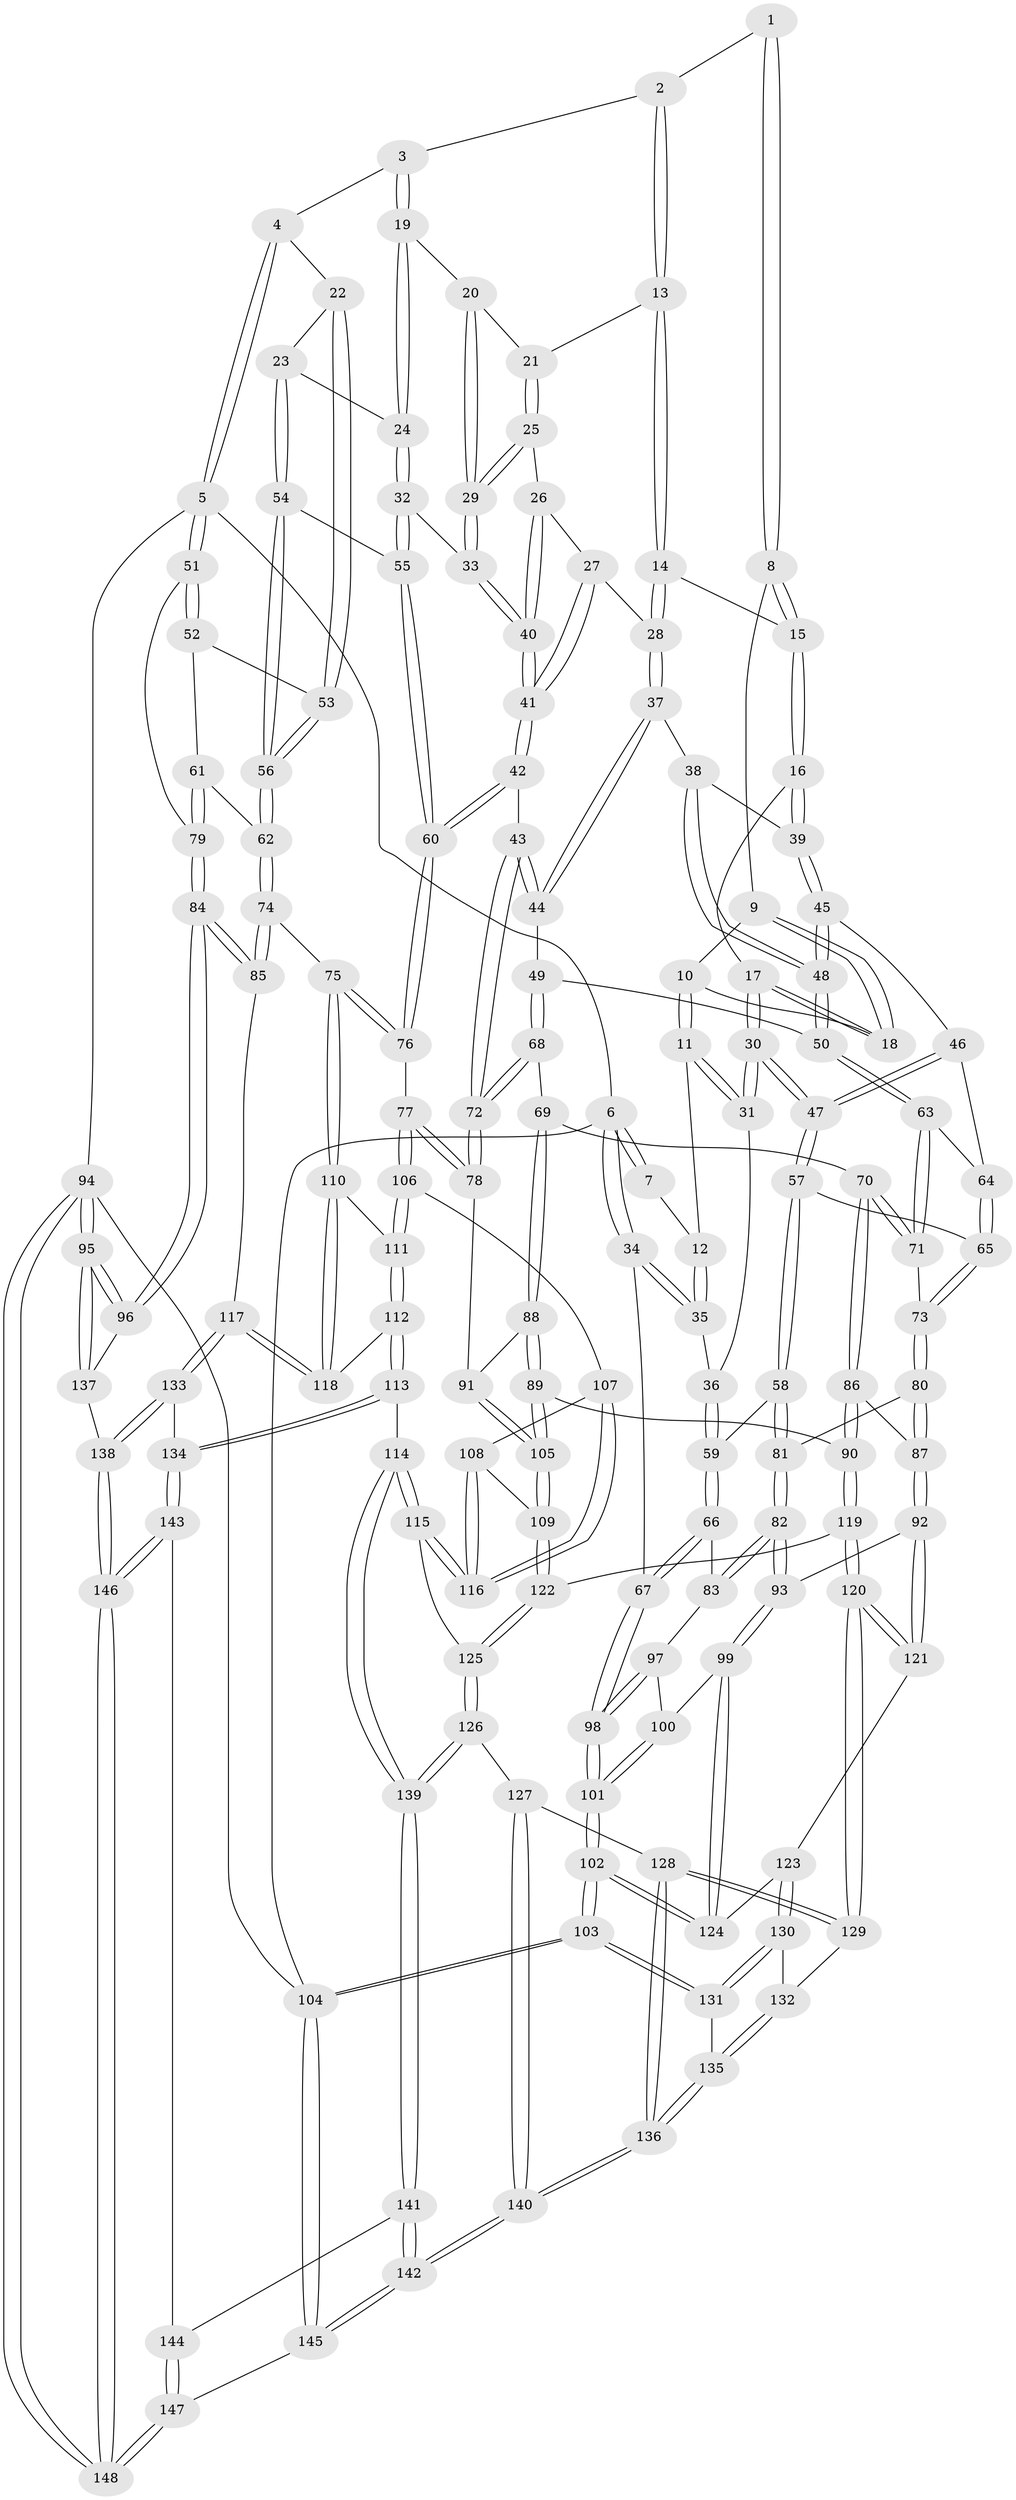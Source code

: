 // coarse degree distribution, {4: 0.3728813559322034, 13: 0.01694915254237288, 3: 0.15254237288135594, 5: 0.3220338983050847, 7: 0.01694915254237288, 6: 0.11864406779661017}
// Generated by graph-tools (version 1.1) at 2025/21/03/04/25 18:21:34]
// undirected, 148 vertices, 367 edges
graph export_dot {
graph [start="1"]
  node [color=gray90,style=filled];
  1 [pos="+0.270485225595773+0"];
  2 [pos="+0.6951358913311217+0"];
  3 [pos="+0.8859535010841808+0"];
  4 [pos="+0.9270670779756722+0"];
  5 [pos="+1+0"];
  6 [pos="+0+0"];
  7 [pos="+0.20873317997157773+0"];
  8 [pos="+0.2978885272153533+0"];
  9 [pos="+0.25448704786331444+0.044545337047051554"];
  10 [pos="+0.1633309867722556+0.13090026313796027"];
  11 [pos="+0.10386131750859308+0.1370442722700804"];
  12 [pos="+0.09458817025993074+0.13072536416542996"];
  13 [pos="+0.5833675659654712+0.04573843403867855"];
  14 [pos="+0.4913448512875503+0.1367062875561209"];
  15 [pos="+0.40395710684187314+0.09971010003957897"];
  16 [pos="+0.3272126918454323+0.18482926919778067"];
  17 [pos="+0.267495922443782+0.1922248285618337"];
  18 [pos="+0.2511950791875795+0.16240707297994786"];
  19 [pos="+0.7033980844836485+0.156689504575636"];
  20 [pos="+0.6642046488892064+0.13978944572299812"];
  21 [pos="+0.6590867198143667+0.13681888700440023"];
  22 [pos="+0.7826796395181354+0.2068836108355064"];
  23 [pos="+0.7701593647939483+0.21056642772811812"];
  24 [pos="+0.7230777523026651+0.19553505860841144"];
  25 [pos="+0.5748396471071732+0.1955047406137696"];
  26 [pos="+0.5596272672308908+0.19115314134964734"];
  27 [pos="+0.50221602663217+0.16079761471731052"];
  28 [pos="+0.4973600332729396+0.15734321234342372"];
  29 [pos="+0.6095939914291748+0.21818772458083896"];
  30 [pos="+0.22003658911078916+0.2594454889156824"];
  31 [pos="+0.14976231467655782+0.22713407454124263"];
  32 [pos="+0.6555238163418459+0.2482225960009514"];
  33 [pos="+0.6454664372211096+0.24910055423992317"];
  34 [pos="+0+0.1863171342592539"];
  35 [pos="+0+0.17679130745043295"];
  36 [pos="+0.10423925945574475+0.26505785580494867"];
  37 [pos="+0.47430119551586675+0.2113607259116889"];
  38 [pos="+0.3941981040327715+0.2497829617905601"];
  39 [pos="+0.35294151681759367+0.23277992746741039"];
  40 [pos="+0.5766881467535404+0.33002505397757975"];
  41 [pos="+0.5704857823796563+0.340704172594295"];
  42 [pos="+0.5657761245632915+0.3533107467577476"];
  43 [pos="+0.5164856494806936+0.3522721411079588"];
  44 [pos="+0.4792395419046849+0.3353696261797973"];
  45 [pos="+0.3369714113177638+0.2778665562273158"];
  46 [pos="+0.3018776302506883+0.3044679140829483"];
  47 [pos="+0.22865766015503017+0.3027304941729892"];
  48 [pos="+0.40541797954217224+0.32698709147797955"];
  49 [pos="+0.4338408188910576+0.345764796850164"];
  50 [pos="+0.41336558230637704+0.34339167809995896"];
  51 [pos="+1+0.07225147251722545"];
  52 [pos="+0.9145869969546152+0.2196165273018838"];
  53 [pos="+0.8847931145491044+0.22653577321611654"];
  54 [pos="+0.7559786483556421+0.35100367647707725"];
  55 [pos="+0.7197037644425082+0.3618604912888048"];
  56 [pos="+0.8151452670681223+0.37194680813315534"];
  57 [pos="+0.21150399718251506+0.3538558988463099"];
  58 [pos="+0.1442704709790087+0.3876762581784174"];
  59 [pos="+0.08579277277026208+0.3685183573785422"];
  60 [pos="+0.6418617622054447+0.4315291836106435"];
  61 [pos="+0.8908809213773162+0.3878837405838642"];
  62 [pos="+0.8483966240227235+0.40778077480065045"];
  63 [pos="+0.3848636592128026+0.3592967204268631"];
  64 [pos="+0.3479016154464224+0.34800249230282154"];
  65 [pos="+0.26077493740718205+0.39991694010216194"];
  66 [pos="+0+0.3787100393935555"];
  67 [pos="+0+0.3174951119862699"];
  68 [pos="+0.4346144452057149+0.4843626938040738"];
  69 [pos="+0.42113012903449315+0.48520140102780057"];
  70 [pos="+0.4167782462089566+0.4844614035841669"];
  71 [pos="+0.34819013480716243+0.44467372062720156"];
  72 [pos="+0.46889203102866167+0.4946883128769686"];
  73 [pos="+0.29572918880021726+0.4558401785023441"];
  74 [pos="+0.8472594974136276+0.5135432870728881"];
  75 [pos="+0.7350789186613422+0.5523609251724731"];
  76 [pos="+0.6424199889430406+0.4761781244866075"];
  77 [pos="+0.5498107054648413+0.5340873105638163"];
  78 [pos="+0.5067530787426696+0.5290309728340351"];
  79 [pos="+1+0.34110323635510387"];
  80 [pos="+0.28515448125860493+0.4800781813338313"];
  81 [pos="+0.15156036151680985+0.5073257320222084"];
  82 [pos="+0.1372359155148568+0.5359314736798481"];
  83 [pos="+0.07302148735341005+0.5350647742045744"];
  84 [pos="+1+0.6417339959066245"];
  85 [pos="+1+0.6215040448183351"];
  86 [pos="+0.31014188917186486+0.5867085170427772"];
  87 [pos="+0.30487630648193437+0.5848028739949147"];
  88 [pos="+0.40191513536374895+0.5520990520238561"];
  89 [pos="+0.3713369197835115+0.611877063681852"];
  90 [pos="+0.3278544416655351+0.5994612230470399"];
  91 [pos="+0.4689330372716841+0.5766554121017352"];
  92 [pos="+0.22985962414116615+0.6192867077509818"];
  93 [pos="+0.1709405220114721+0.6028266371006111"];
  94 [pos="+1+1"];
  95 [pos="+1+1"];
  96 [pos="+1+0.7212713175242046"];
  97 [pos="+0.06482163401987683+0.5413022568099891"];
  98 [pos="+0+0.5635754357181215"];
  99 [pos="+0.12741251598080064+0.6605846619514221"];
  100 [pos="+0.0181075106031802+0.6604040618892096"];
  101 [pos="+0+0.84433010461969"];
  102 [pos="+0+0.958963744540495"];
  103 [pos="+0+1"];
  104 [pos="+0+1"];
  105 [pos="+0.4231996052611884+0.6412542153204726"];
  106 [pos="+0.559468380043866+0.5885675740588424"];
  107 [pos="+0.5583051623404411+0.5899026701739656"];
  108 [pos="+0.4419884599350774+0.677240954739126"];
  109 [pos="+0.4334241517348934+0.6696428587120664"];
  110 [pos="+0.7279395055276727+0.6017738741091526"];
  111 [pos="+0.5841438165760443+0.632835433439265"];
  112 [pos="+0.5870766380366123+0.709212983545866"];
  113 [pos="+0.5354430162012652+0.7606423384797231"];
  114 [pos="+0.5321706694890874+0.7604281804192939"];
  115 [pos="+0.4858029614971+0.7292078140158882"];
  116 [pos="+0.4759374215624831+0.7143405149100547"];
  117 [pos="+0.755959160129175+0.721689577169342"];
  118 [pos="+0.7361847634422162+0.6946788729540093"];
  119 [pos="+0.31981478808110725+0.7208264938638148"];
  120 [pos="+0.27348132745131004+0.7421090990064368"];
  121 [pos="+0.24779349396293737+0.7142851432203551"];
  122 [pos="+0.35053801488479336+0.723852371285311"];
  123 [pos="+0.14042890696833027+0.7381784438444153"];
  124 [pos="+0.1390862535255546+0.7373429755697041"];
  125 [pos="+0.3844143427123121+0.7908257417996393"];
  126 [pos="+0.3786893895993195+0.8060394999274147"];
  127 [pos="+0.3460242097716984+0.8146746070089323"];
  128 [pos="+0.2856223616778738+0.7828313111610036"];
  129 [pos="+0.27254302815873443+0.753382186320314"];
  130 [pos="+0.15140739935871345+0.759587486219964"];
  131 [pos="+0.17281198236178497+0.8657353005480637"];
  132 [pos="+0.23071126197837905+0.7807338063880545"];
  133 [pos="+0.7620200065650291+0.8240510291289395"];
  134 [pos="+0.5916475357740297+0.8258936944721025"];
  135 [pos="+0.17357868152622727+0.8657079171034205"];
  136 [pos="+0.2537404362939885+0.8896373842215746"];
  137 [pos="+0.805954574557678+0.8727785002432299"];
  138 [pos="+0.792659592930629+0.8726748261793581"];
  139 [pos="+0.43967173061918796+0.8858791292033608"];
  140 [pos="+0.30200139303279167+0.9364381317121604"];
  141 [pos="+0.43839242523660393+0.8998477062813525"];
  142 [pos="+0.31013935664394465+0.9514192151555886"];
  143 [pos="+0.575349192314893+0.9378779255011849"];
  144 [pos="+0.4548449624471189+0.9151739325907965"];
  145 [pos="+0.257352083234731+1"];
  146 [pos="+0.6783568726744519+1"];
  147 [pos="+0.46496001607210957+1"];
  148 [pos="+0.6714918215746996+1"];
  1 -- 2;
  1 -- 8;
  1 -- 8;
  2 -- 3;
  2 -- 13;
  2 -- 13;
  3 -- 4;
  3 -- 19;
  3 -- 19;
  4 -- 5;
  4 -- 5;
  4 -- 22;
  5 -- 6;
  5 -- 51;
  5 -- 51;
  5 -- 94;
  6 -- 7;
  6 -- 7;
  6 -- 34;
  6 -- 34;
  6 -- 104;
  7 -- 12;
  8 -- 9;
  8 -- 15;
  8 -- 15;
  9 -- 10;
  9 -- 18;
  9 -- 18;
  10 -- 11;
  10 -- 11;
  10 -- 18;
  11 -- 12;
  11 -- 31;
  11 -- 31;
  12 -- 35;
  12 -- 35;
  13 -- 14;
  13 -- 14;
  13 -- 21;
  14 -- 15;
  14 -- 28;
  14 -- 28;
  15 -- 16;
  15 -- 16;
  16 -- 17;
  16 -- 39;
  16 -- 39;
  17 -- 18;
  17 -- 18;
  17 -- 30;
  17 -- 30;
  19 -- 20;
  19 -- 24;
  19 -- 24;
  20 -- 21;
  20 -- 29;
  20 -- 29;
  21 -- 25;
  21 -- 25;
  22 -- 23;
  22 -- 53;
  22 -- 53;
  23 -- 24;
  23 -- 54;
  23 -- 54;
  24 -- 32;
  24 -- 32;
  25 -- 26;
  25 -- 29;
  25 -- 29;
  26 -- 27;
  26 -- 40;
  26 -- 40;
  27 -- 28;
  27 -- 41;
  27 -- 41;
  28 -- 37;
  28 -- 37;
  29 -- 33;
  29 -- 33;
  30 -- 31;
  30 -- 31;
  30 -- 47;
  30 -- 47;
  31 -- 36;
  32 -- 33;
  32 -- 55;
  32 -- 55;
  33 -- 40;
  33 -- 40;
  34 -- 35;
  34 -- 35;
  34 -- 67;
  35 -- 36;
  36 -- 59;
  36 -- 59;
  37 -- 38;
  37 -- 44;
  37 -- 44;
  38 -- 39;
  38 -- 48;
  38 -- 48;
  39 -- 45;
  39 -- 45;
  40 -- 41;
  40 -- 41;
  41 -- 42;
  41 -- 42;
  42 -- 43;
  42 -- 60;
  42 -- 60;
  43 -- 44;
  43 -- 44;
  43 -- 72;
  43 -- 72;
  44 -- 49;
  45 -- 46;
  45 -- 48;
  45 -- 48;
  46 -- 47;
  46 -- 47;
  46 -- 64;
  47 -- 57;
  47 -- 57;
  48 -- 50;
  48 -- 50;
  49 -- 50;
  49 -- 68;
  49 -- 68;
  50 -- 63;
  50 -- 63;
  51 -- 52;
  51 -- 52;
  51 -- 79;
  52 -- 53;
  52 -- 61;
  53 -- 56;
  53 -- 56;
  54 -- 55;
  54 -- 56;
  54 -- 56;
  55 -- 60;
  55 -- 60;
  56 -- 62;
  56 -- 62;
  57 -- 58;
  57 -- 58;
  57 -- 65;
  58 -- 59;
  58 -- 81;
  58 -- 81;
  59 -- 66;
  59 -- 66;
  60 -- 76;
  60 -- 76;
  61 -- 62;
  61 -- 79;
  61 -- 79;
  62 -- 74;
  62 -- 74;
  63 -- 64;
  63 -- 71;
  63 -- 71;
  64 -- 65;
  64 -- 65;
  65 -- 73;
  65 -- 73;
  66 -- 67;
  66 -- 67;
  66 -- 83;
  67 -- 98;
  67 -- 98;
  68 -- 69;
  68 -- 72;
  68 -- 72;
  69 -- 70;
  69 -- 88;
  69 -- 88;
  70 -- 71;
  70 -- 71;
  70 -- 86;
  70 -- 86;
  71 -- 73;
  72 -- 78;
  72 -- 78;
  73 -- 80;
  73 -- 80;
  74 -- 75;
  74 -- 85;
  74 -- 85;
  75 -- 76;
  75 -- 76;
  75 -- 110;
  75 -- 110;
  76 -- 77;
  77 -- 78;
  77 -- 78;
  77 -- 106;
  77 -- 106;
  78 -- 91;
  79 -- 84;
  79 -- 84;
  80 -- 81;
  80 -- 87;
  80 -- 87;
  81 -- 82;
  81 -- 82;
  82 -- 83;
  82 -- 83;
  82 -- 93;
  82 -- 93;
  83 -- 97;
  84 -- 85;
  84 -- 85;
  84 -- 96;
  84 -- 96;
  85 -- 117;
  86 -- 87;
  86 -- 90;
  86 -- 90;
  87 -- 92;
  87 -- 92;
  88 -- 89;
  88 -- 89;
  88 -- 91;
  89 -- 90;
  89 -- 105;
  89 -- 105;
  90 -- 119;
  90 -- 119;
  91 -- 105;
  91 -- 105;
  92 -- 93;
  92 -- 121;
  92 -- 121;
  93 -- 99;
  93 -- 99;
  94 -- 95;
  94 -- 95;
  94 -- 148;
  94 -- 148;
  94 -- 104;
  95 -- 96;
  95 -- 96;
  95 -- 137;
  95 -- 137;
  96 -- 137;
  97 -- 98;
  97 -- 98;
  97 -- 100;
  98 -- 101;
  98 -- 101;
  99 -- 100;
  99 -- 124;
  99 -- 124;
  100 -- 101;
  100 -- 101;
  101 -- 102;
  101 -- 102;
  102 -- 103;
  102 -- 103;
  102 -- 124;
  102 -- 124;
  103 -- 104;
  103 -- 104;
  103 -- 131;
  103 -- 131;
  104 -- 145;
  104 -- 145;
  105 -- 109;
  105 -- 109;
  106 -- 107;
  106 -- 111;
  106 -- 111;
  107 -- 108;
  107 -- 116;
  107 -- 116;
  108 -- 109;
  108 -- 116;
  108 -- 116;
  109 -- 122;
  109 -- 122;
  110 -- 111;
  110 -- 118;
  110 -- 118;
  111 -- 112;
  111 -- 112;
  112 -- 113;
  112 -- 113;
  112 -- 118;
  113 -- 114;
  113 -- 134;
  113 -- 134;
  114 -- 115;
  114 -- 115;
  114 -- 139;
  114 -- 139;
  115 -- 116;
  115 -- 116;
  115 -- 125;
  117 -- 118;
  117 -- 118;
  117 -- 133;
  117 -- 133;
  119 -- 120;
  119 -- 120;
  119 -- 122;
  120 -- 121;
  120 -- 121;
  120 -- 129;
  120 -- 129;
  121 -- 123;
  122 -- 125;
  122 -- 125;
  123 -- 124;
  123 -- 130;
  123 -- 130;
  125 -- 126;
  125 -- 126;
  126 -- 127;
  126 -- 139;
  126 -- 139;
  127 -- 128;
  127 -- 140;
  127 -- 140;
  128 -- 129;
  128 -- 129;
  128 -- 136;
  128 -- 136;
  129 -- 132;
  130 -- 131;
  130 -- 131;
  130 -- 132;
  131 -- 135;
  132 -- 135;
  132 -- 135;
  133 -- 134;
  133 -- 138;
  133 -- 138;
  134 -- 143;
  134 -- 143;
  135 -- 136;
  135 -- 136;
  136 -- 140;
  136 -- 140;
  137 -- 138;
  138 -- 146;
  138 -- 146;
  139 -- 141;
  139 -- 141;
  140 -- 142;
  140 -- 142;
  141 -- 142;
  141 -- 142;
  141 -- 144;
  142 -- 145;
  142 -- 145;
  143 -- 144;
  143 -- 146;
  143 -- 146;
  144 -- 147;
  144 -- 147;
  145 -- 147;
  146 -- 148;
  146 -- 148;
  147 -- 148;
  147 -- 148;
}
